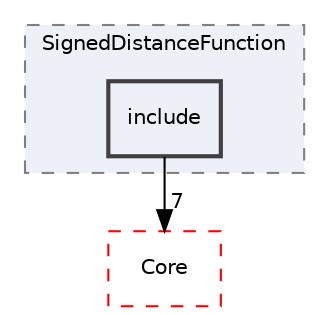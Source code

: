 digraph "include"
{
 // LATEX_PDF_SIZE
  edge [fontname="Helvetica",fontsize="10",labelfontname="Helvetica",labelfontsize="10"];
  node [fontname="Helvetica",fontsize="10",shape=record];
  compound=true
  subgraph clusterdir_db85a1cf755ded535c0488df221c3c80 {
    graph [ bgcolor="#edf0f7", pencolor="grey50", style="filled,dashed,", label="SignedDistanceFunction", fontname="Helvetica", fontsize="10", URL="dir_db85a1cf755ded535c0488df221c3c80.html"]
  dir_423a7490c33d4b2f057d945fa3d73331 [shape=box, label="include", style="filled,bold,", fillcolor="#edf0f7", color="grey25", URL="dir_423a7490c33d4b2f057d945fa3d73331.html"];
  }
  dir_cac7f9cecb9aa42a0bd05452dddd8a21 [shape=box, label="Core", style="dashed,", fillcolor="#edf0f7", color="red", URL="dir_cac7f9cecb9aa42a0bd05452dddd8a21.html"];
  dir_423a7490c33d4b2f057d945fa3d73331->dir_cac7f9cecb9aa42a0bd05452dddd8a21 [headlabel="7", labeldistance=1.5 headhref="dir_000171_000014.html"];
}
